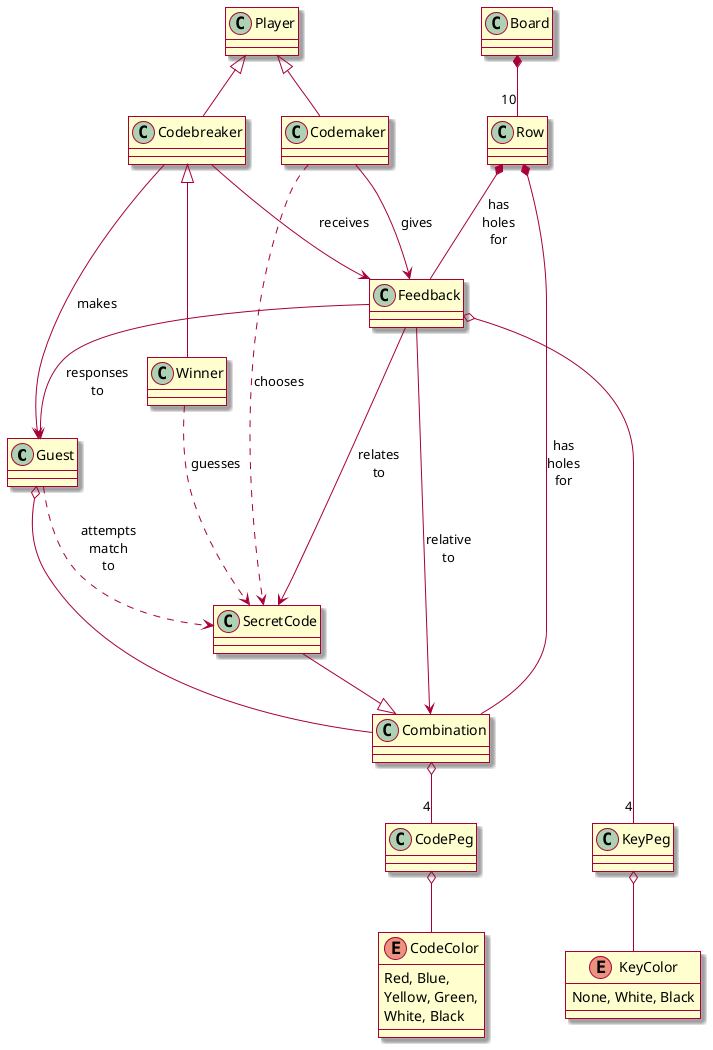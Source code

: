 ﻿@startuml
skin rose

class Guest
class Feedback
class SecretCode
class Winner
class CodePeg
class KeyPeg
class Codemaker
class Codebreaker
class Board
class Row
class Player
class Combination
enum CodeColor{
Red, Blue,
Yellow, Green,
White, Black 
}
enum KeyColor{
None, White, Black
}

SecretCode --|> Combination
Combination o-- "4" CodePeg
CodePeg o-- CodeColor

Winner ..> SecretCode : guesses
Codemaker ..> SecretCode : chooses
Codebreaker --> Guest : makes
Guest ..> SecretCode : attempts\nmatch\nto

Winner -u-|> Codebreaker
Codebreaker -u-|> Player
Codemaker -u-|> Player
Codemaker --> Feedback : gives
Codebreaker --> Feedback : receives

Feedback o----- "4" KeyPeg
KeyPeg o-- KeyColor

Board *-- "10" Row
Row *-- Combination : has\nholes\nfor
Row *-- Feedback : has\nholes\nfor

Feedback --> SecretCode : relates\nto
Feedback --> Combination : relative\nto

Guest o-- Combination
Feedback --> Guest : responses\nto


@enduml